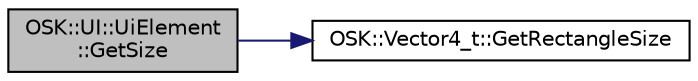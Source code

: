 digraph "OSK::UI::UiElement::GetSize"
{
 // LATEX_PDF_SIZE
  edge [fontname="Helvetica",fontsize="10",labelfontname="Helvetica",labelfontsize="10"];
  node [fontname="Helvetica",fontsize="10",shape=record];
  rankdir="LR";
  Node1 [label="OSK::UI::UiElement\l::GetSize",height=0.2,width=0.4,color="black", fillcolor="grey75", style="filled", fontcolor="black",tooltip="Devuelve el tamaño respecto al padre."];
  Node1 -> Node2 [color="midnightblue",fontsize="10",style="solid"];
  Node2 [label="OSK::Vector4_t::GetRectangleSize",height=0.2,width=0.4,color="black", fillcolor="white", style="filled",URL="$class_o_s_k_1_1_vector4__t.html#a96bdc916373a99e5b58ad770fa9b271e",tooltip="Obtiene el tamaño del rectángulo (Z, W)."];
}
